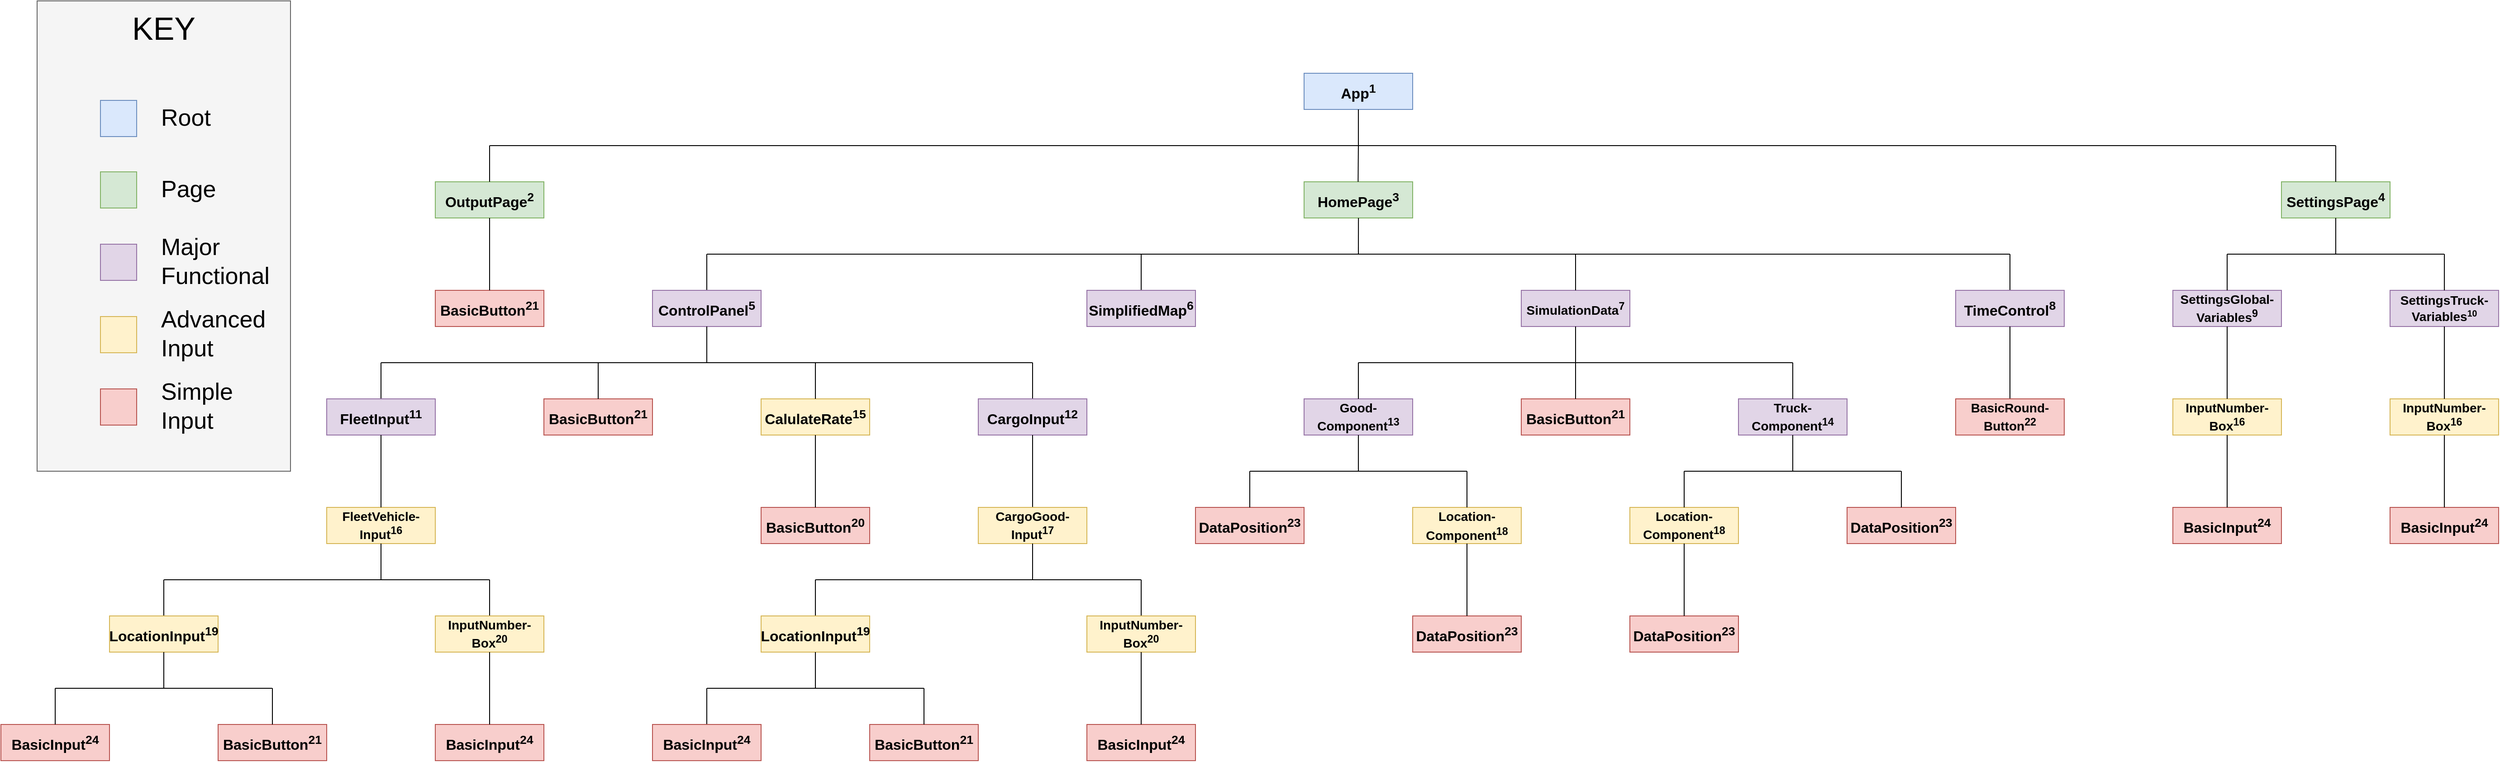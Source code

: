 <mxfile version="13.2.3" type="google"><diagram id="w4HB1XUP05Uyyr4rxIKd" name="Page-1"><mxGraphModel dx="4544" dy="2554" grid="1" gridSize="10" guides="1" tooltips="1" connect="1" arrows="1" fold="1" page="1" pageScale="1" pageWidth="850" pageHeight="1100" math="0" shadow="0"><root><mxCell id="0"/><mxCell id="1" parent="0"/><mxCell id="AlFfOb7Ui7gDCUwMWGDN-8" value="&lt;b&gt;&lt;font style=&quot;font-size: 16px&quot;&gt;App&lt;sup&gt;1&lt;/sup&gt;&lt;/font&gt;&lt;/b&gt;" style="rounded=0;whiteSpace=wrap;html=1;fillColor=#dae8fc;strokeColor=#6c8ebf;" parent="1" vertex="1"><mxGeometry x="360" width="120" height="40" as="geometry"/></mxCell><mxCell id="AlFfOb7Ui7gDCUwMWGDN-9" value="" style="endArrow=none;html=1;" parent="1" edge="1"><mxGeometry width="50" height="50" relative="1" as="geometry"><mxPoint x="420" y="80" as="sourcePoint"/><mxPoint x="420" y="40" as="targetPoint"/></mxGeometry></mxCell><mxCell id="AlFfOb7Ui7gDCUwMWGDN-10" value="&lt;b&gt;&lt;font style=&quot;font-size: 16px&quot;&gt;HomePage&lt;sup&gt;3&lt;/sup&gt;&lt;/font&gt;&lt;/b&gt;" style="rounded=0;whiteSpace=wrap;html=1;fillColor=#d5e8d4;strokeColor=#82b366;" parent="1" vertex="1"><mxGeometry x="360" y="120" width="120" height="40" as="geometry"/></mxCell><mxCell id="AlFfOb7Ui7gDCUwMWGDN-11" value="&lt;b&gt;&lt;font style=&quot;font-size: 16px&quot;&gt;OutputPage&lt;sup&gt;2&lt;/sup&gt;&lt;/font&gt;&lt;/b&gt;" style="rounded=0;whiteSpace=wrap;html=1;fillColor=#d5e8d4;strokeColor=#82b366;" parent="1" vertex="1"><mxGeometry x="-600" y="120" width="120" height="40" as="geometry"/></mxCell><mxCell id="AlFfOb7Ui7gDCUwMWGDN-12" value="&lt;b&gt;&lt;font style=&quot;font-size: 16px&quot;&gt;SettingsPage&lt;sup&gt;4&lt;/sup&gt;&lt;/font&gt;&lt;/b&gt;" style="rounded=0;whiteSpace=wrap;html=1;fillColor=#d5e8d4;strokeColor=#82b366;" parent="1" vertex="1"><mxGeometry x="1440" y="120" width="120" height="40" as="geometry"/></mxCell><mxCell id="AlFfOb7Ui7gDCUwMWGDN-13" value="" style="endArrow=none;html=1;" parent="1" edge="1"><mxGeometry width="50" height="50" relative="1" as="geometry"><mxPoint x="-540" y="80" as="sourcePoint"/><mxPoint x="1500" y="80" as="targetPoint"/></mxGeometry></mxCell><mxCell id="AlFfOb7Ui7gDCUwMWGDN-14" value="" style="endArrow=none;html=1;" parent="1" edge="1"><mxGeometry width="50" height="50" relative="1" as="geometry"><mxPoint x="419.71" y="120" as="sourcePoint"/><mxPoint x="420" y="80" as="targetPoint"/></mxGeometry></mxCell><mxCell id="AlFfOb7Ui7gDCUwMWGDN-15" value="" style="endArrow=none;html=1;entryX=0.5;entryY=0;entryDx=0;entryDy=0;" parent="1" target="AlFfOb7Ui7gDCUwMWGDN-12" edge="1"><mxGeometry width="50" height="50" relative="1" as="geometry"><mxPoint x="1500" y="80" as="sourcePoint"/><mxPoint x="659.71" y="80" as="targetPoint"/></mxGeometry></mxCell><mxCell id="AlFfOb7Ui7gDCUwMWGDN-16" value="" style="endArrow=none;html=1;exitX=0.5;exitY=0;exitDx=0;exitDy=0;" parent="1" source="AlFfOb7Ui7gDCUwMWGDN-11" edge="1"><mxGeometry width="50" height="50" relative="1" as="geometry"><mxPoint x="179.71" y="120" as="sourcePoint"/><mxPoint x="-540" y="80" as="targetPoint"/></mxGeometry></mxCell><mxCell id="AlFfOb7Ui7gDCUwMWGDN-17" value="" style="endArrow=none;html=1;" parent="1" edge="1"><mxGeometry width="50" height="50" relative="1" as="geometry"><mxPoint x="420" y="200" as="sourcePoint"/><mxPoint x="420.09" y="160" as="targetPoint"/></mxGeometry></mxCell><mxCell id="AlFfOb7Ui7gDCUwMWGDN-18" value="" style="endArrow=none;html=1;" parent="1" edge="1"><mxGeometry width="50" height="50" relative="1" as="geometry"><mxPoint x="-300" y="200" as="sourcePoint"/><mxPoint x="1140" y="200" as="targetPoint"/></mxGeometry></mxCell><mxCell id="AlFfOb7Ui7gDCUwMWGDN-19" value="" style="endArrow=none;html=1;exitX=0.5;exitY=0;exitDx=0;exitDy=0;" parent="1" source="AlFfOb7Ui7gDCUwMWGDN-20" edge="1"><mxGeometry width="50" height="50" relative="1" as="geometry"><mxPoint x="419.8" y="240" as="sourcePoint"/><mxPoint x="-300" y="200" as="targetPoint"/></mxGeometry></mxCell><mxCell id="AlFfOb7Ui7gDCUwMWGDN-20" value="&lt;b&gt;&lt;font style=&quot;font-size: 16px&quot;&gt;ControlPanel&lt;sup&gt;5&lt;/sup&gt;&lt;/font&gt;&lt;/b&gt;" style="rounded=0;whiteSpace=wrap;html=1;fillColor=#e1d5e7;strokeColor=#9673a6;" parent="1" vertex="1"><mxGeometry x="-360" y="240" width="120" height="40" as="geometry"/></mxCell><mxCell id="AlFfOb7Ui7gDCUwMWGDN-21" value="" style="endArrow=none;html=1;exitX=0.5;exitY=0;exitDx=0;exitDy=0;" parent="1" source="AlFfOb7Ui7gDCUwMWGDN-22" edge="1"><mxGeometry width="50" height="50" relative="1" as="geometry"><mxPoint x="179.8" y="240" as="sourcePoint"/><mxPoint x="180" y="200" as="targetPoint"/></mxGeometry></mxCell><mxCell id="AlFfOb7Ui7gDCUwMWGDN-22" value="&lt;span style=&quot;font-size: 16px&quot;&gt;&lt;b&gt;SimplifiedMap&lt;sup&gt;6&lt;/sup&gt;&lt;/b&gt;&lt;/span&gt;" style="rounded=0;whiteSpace=wrap;html=1;fillColor=#e1d5e7;strokeColor=#9673a6;" parent="1" vertex="1"><mxGeometry x="120" y="240" width="120" height="40" as="geometry"/></mxCell><mxCell id="AlFfOb7Ui7gDCUwMWGDN-23" value="" style="endArrow=none;html=1;exitX=0.5;exitY=0;exitDx=0;exitDy=0;" parent="1" source="AlFfOb7Ui7gDCUwMWGDN-24" edge="1"><mxGeometry width="50" height="50" relative="1" as="geometry"><mxPoint x="659.8" y="240" as="sourcePoint"/><mxPoint x="1140" y="200" as="targetPoint"/></mxGeometry></mxCell><mxCell id="AlFfOb7Ui7gDCUwMWGDN-24" value="&lt;b&gt;&lt;font style=&quot;font-size: 16px&quot;&gt;TimeControl&lt;sup&gt;8&lt;/sup&gt;&lt;/font&gt;&lt;/b&gt;" style="rounded=0;whiteSpace=wrap;html=1;fillColor=#e1d5e7;strokeColor=#9673a6;" parent="1" vertex="1"><mxGeometry x="1080" y="240" width="120" height="40" as="geometry"/></mxCell><mxCell id="AlFfOb7Ui7gDCUwMWGDN-25" value="" style="endArrow=none;html=1;entryX=0.5;entryY=1;entryDx=0;entryDy=0;" parent="1" target="AlFfOb7Ui7gDCUwMWGDN-20" edge="1"><mxGeometry width="50" height="50" relative="1" as="geometry"><mxPoint x="-300" y="320" as="sourcePoint"/><mxPoint x="-290" y="210" as="targetPoint"/></mxGeometry></mxCell><mxCell id="AlFfOb7Ui7gDCUwMWGDN-26" value="" style="endArrow=none;html=1;" parent="1" edge="1"><mxGeometry width="50" height="50" relative="1" as="geometry"><mxPoint x="-660" y="320" as="sourcePoint"/><mxPoint x="60" y="320" as="targetPoint"/></mxGeometry></mxCell><mxCell id="AlFfOb7Ui7gDCUwMWGDN-27" value="" style="endArrow=none;html=1;exitX=0.5;exitY=0;exitDx=0;exitDy=0;" parent="1" source="AlFfOb7Ui7gDCUwMWGDN-28" edge="1"><mxGeometry width="50" height="50" relative="1" as="geometry"><mxPoint x="-180" y="360" as="sourcePoint"/><mxPoint x="60" y="320" as="targetPoint"/></mxGeometry></mxCell><mxCell id="AlFfOb7Ui7gDCUwMWGDN-28" value="&lt;b&gt;&lt;font style=&quot;font-size: 16px&quot;&gt;CargoInput&lt;sup&gt;12&lt;/sup&gt;&lt;/font&gt;&lt;/b&gt;" style="rounded=0;whiteSpace=wrap;html=1;fillColor=#e1d5e7;strokeColor=#9673a6;" parent="1" vertex="1"><mxGeometry y="360" width="120" height="40" as="geometry"/></mxCell><mxCell id="AlFfOb7Ui7gDCUwMWGDN-29" value="" style="endArrow=none;html=1;exitX=0.5;exitY=0;exitDx=0;exitDy=0;" parent="1" source="AlFfOb7Ui7gDCUwMWGDN-30" edge="1"><mxGeometry width="50" height="50" relative="1" as="geometry"><mxPoint x="-400" y="360" as="sourcePoint"/><mxPoint x="-660" y="320" as="targetPoint"/></mxGeometry></mxCell><mxCell id="AlFfOb7Ui7gDCUwMWGDN-30" value="&lt;b&gt;&lt;font style=&quot;font-size: 16px&quot;&gt;FleetInput&lt;sup&gt;11&lt;/sup&gt;&lt;/font&gt;&lt;/b&gt;" style="rounded=0;whiteSpace=wrap;html=1;fillColor=#e1d5e7;strokeColor=#9673a6;" parent="1" vertex="1"><mxGeometry x="-720" y="360" width="120" height="40" as="geometry"/></mxCell><mxCell id="AlFfOb7Ui7gDCUwMWGDN-31" value="&lt;b&gt;&lt;font style=&quot;font-size: 16px&quot;&gt;BasicButton&lt;sup&gt;21&lt;/sup&gt;&lt;/font&gt;&lt;/b&gt;" style="rounded=0;whiteSpace=wrap;html=1;fillColor=#f8cecc;strokeColor=#b85450;" parent="1" vertex="1"><mxGeometry x="-480" y="360" width="120" height="40" as="geometry"/></mxCell><mxCell id="AlFfOb7Ui7gDCUwMWGDN-32" value="&lt;b&gt;&lt;font style=&quot;font-size: 16px&quot;&gt;CalulateRate&lt;sup&gt;15&lt;/sup&gt;&lt;/font&gt;&lt;/b&gt;" style="rounded=0;whiteSpace=wrap;html=1;fillColor=#fff2cc;strokeColor=#d6b656;" parent="1" vertex="1"><mxGeometry x="-240" y="360" width="120" height="40" as="geometry"/></mxCell><mxCell id="AlFfOb7Ui7gDCUwMWGDN-33" value="" style="endArrow=none;html=1;exitX=0.5;exitY=0;exitDx=0;exitDy=0;" parent="1" source="AlFfOb7Ui7gDCUwMWGDN-31" edge="1"><mxGeometry width="50" height="50" relative="1" as="geometry"><mxPoint x="-410" y="370" as="sourcePoint"/><mxPoint x="-420" y="320" as="targetPoint"/></mxGeometry></mxCell><mxCell id="AlFfOb7Ui7gDCUwMWGDN-34" value="" style="endArrow=none;html=1;entryX=0.5;entryY=0;entryDx=0;entryDy=0;" parent="1" target="AlFfOb7Ui7gDCUwMWGDN-32" edge="1"><mxGeometry width="50" height="50" relative="1" as="geometry"><mxPoint x="-180" y="320" as="sourcePoint"/><mxPoint x="-170" y="330" as="targetPoint"/></mxGeometry></mxCell><mxCell id="AlFfOb7Ui7gDCUwMWGDN-36" value="&lt;b&gt;&lt;font style=&quot;font-size: 14px&quot;&gt;FleetVehicle-Input&lt;sup&gt;16&lt;/sup&gt;&lt;/font&gt;&lt;/b&gt;" style="rounded=0;whiteSpace=wrap;html=1;fillColor=#fff2cc;strokeColor=#d6b656;" parent="1" vertex="1"><mxGeometry x="-720" y="480" width="120" height="40" as="geometry"/></mxCell><mxCell id="AlFfOb7Ui7gDCUwMWGDN-37" value="" style="endArrow=none;html=1;entryX=0.5;entryY=1;entryDx=0;entryDy=0;exitX=0.5;exitY=0;exitDx=0;exitDy=0;" parent="1" source="AlFfOb7Ui7gDCUwMWGDN-36" target="AlFfOb7Ui7gDCUwMWGDN-30" edge="1"><mxGeometry width="50" height="50" relative="1" as="geometry"><mxPoint x="-420" y="480" as="sourcePoint"/><mxPoint x="-290" y="330.0" as="targetPoint"/></mxGeometry></mxCell><mxCell id="AlFfOb7Ui7gDCUwMWGDN-38" value="" style="endArrow=none;html=1;entryX=0.5;entryY=1;entryDx=0;entryDy=0;" parent="1" target="AlFfOb7Ui7gDCUwMWGDN-36" edge="1"><mxGeometry width="50" height="50" relative="1" as="geometry"><mxPoint x="-660" y="560" as="sourcePoint"/><mxPoint x="-530" y="410.0" as="targetPoint"/></mxGeometry></mxCell><mxCell id="AlFfOb7Ui7gDCUwMWGDN-39" value="" style="endArrow=none;html=1;" parent="1" edge="1"><mxGeometry width="50" height="50" relative="1" as="geometry"><mxPoint x="-540" y="560" as="sourcePoint"/><mxPoint x="-900" y="560" as="targetPoint"/></mxGeometry></mxCell><mxCell id="AlFfOb7Ui7gDCUwMWGDN-40" value="&lt;b&gt;&lt;font style=&quot;font-size: 16px&quot;&gt;BasicInput&lt;sup&gt;24&lt;/sup&gt;&lt;/font&gt;&lt;/b&gt;" style="rounded=0;whiteSpace=wrap;html=1;fillColor=#f8cecc;strokeColor=#b85450;" parent="1" vertex="1"><mxGeometry x="-600" y="720" width="120" height="40" as="geometry"/></mxCell><mxCell id="AlFfOb7Ui7gDCUwMWGDN-42" value="" style="endArrow=none;html=1;exitX=0.5;exitY=0;exitDx=0;exitDy=0;" parent="1" edge="1"><mxGeometry width="50" height="50" relative="1" as="geometry"><mxPoint x="-540" y="600" as="sourcePoint"/><mxPoint x="-540" y="560" as="targetPoint"/></mxGeometry></mxCell><mxCell id="AlFfOb7Ui7gDCUwMWGDN-43" value="" style="endArrow=none;html=1;exitX=0.5;exitY=0;exitDx=0;exitDy=0;" parent="1" source="AlFfOb7Ui7gDCUwMWGDN-66" edge="1"><mxGeometry width="50" height="50" relative="1" as="geometry"><mxPoint x="-780" y="600" as="sourcePoint"/><mxPoint x="-900" y="560" as="targetPoint"/></mxGeometry></mxCell><mxCell id="AlFfOb7Ui7gDCUwMWGDN-50" value="" style="endArrow=none;html=1;entryX=0.5;entryY=1;entryDx=0;entryDy=0;exitX=0.5;exitY=0;exitDx=0;exitDy=0;" parent="1" source="AlFfOb7Ui7gDCUwMWGDN-51" target="AlFfOb7Ui7gDCUwMWGDN-28" edge="1"><mxGeometry width="50" height="50" relative="1" as="geometry"><mxPoint x="-300" y="480" as="sourcePoint"/><mxPoint x="-530" y="410" as="targetPoint"/></mxGeometry></mxCell><mxCell id="AlFfOb7Ui7gDCUwMWGDN-51" value="&lt;span style=&quot;font-size: 14px&quot;&gt;&lt;b&gt;CargoGood-Input&lt;sup&gt;17&lt;/sup&gt;&lt;/b&gt;&lt;/span&gt;" style="rounded=0;whiteSpace=wrap;html=1;fillColor=#fff2cc;strokeColor=#d6b656;" parent="1" vertex="1"><mxGeometry y="480" width="120" height="40" as="geometry"/></mxCell><mxCell id="AlFfOb7Ui7gDCUwMWGDN-59" value="" style="endArrow=none;html=1;entryX=0.5;entryY=1;entryDx=0;entryDy=0;" parent="1" target="AlFfOb7Ui7gDCUwMWGDN-51" edge="1"><mxGeometry width="50" height="50" relative="1" as="geometry"><mxPoint x="60" y="560" as="sourcePoint"/><mxPoint x="-650" y="530" as="targetPoint"/></mxGeometry></mxCell><mxCell id="AlFfOb7Ui7gDCUwMWGDN-66" value="&lt;b&gt;&lt;font style=&quot;font-size: 16px&quot;&gt;LocationInput&lt;sup&gt;19&lt;/sup&gt;&lt;/font&gt;&lt;/b&gt;" style="rounded=0;whiteSpace=wrap;html=1;fillColor=#fff2cc;strokeColor=#d6b656;" parent="1" vertex="1"><mxGeometry x="-960" y="600" width="120" height="40" as="geometry"/></mxCell><mxCell id="AlFfOb7Ui7gDCUwMWGDN-67" value="" style="endArrow=none;html=1;entryX=0.5;entryY=1;entryDx=0;entryDy=0;" parent="1" target="AlFfOb7Ui7gDCUwMWGDN-66" edge="1"><mxGeometry width="50" height="50" relative="1" as="geometry"><mxPoint x="-900" y="680" as="sourcePoint"/><mxPoint x="-770" y="530" as="targetPoint"/></mxGeometry></mxCell><mxCell id="AlFfOb7Ui7gDCUwMWGDN-68" value="" style="endArrow=none;html=1;" parent="1" edge="1"><mxGeometry width="50" height="50" relative="1" as="geometry"><mxPoint x="-780" y="680" as="sourcePoint"/><mxPoint x="-1020" y="680" as="targetPoint"/></mxGeometry></mxCell><mxCell id="AlFfOb7Ui7gDCUwMWGDN-69" value="&lt;b&gt;&lt;font style=&quot;font-size: 16px&quot;&gt;BasicInput&lt;sup&gt;24&lt;/sup&gt;&lt;/font&gt;&lt;/b&gt;" style="rounded=0;whiteSpace=wrap;html=1;fillColor=#f8cecc;strokeColor=#b85450;" parent="1" vertex="1"><mxGeometry x="-1080" y="720" width="120" height="40" as="geometry"/></mxCell><mxCell id="AlFfOb7Ui7gDCUwMWGDN-70" value="&lt;b&gt;&lt;font style=&quot;font-size: 16px&quot;&gt;BasicButton&lt;sup&gt;21&lt;/sup&gt;&lt;/font&gt;&lt;/b&gt;" style="rounded=0;whiteSpace=wrap;html=1;fillColor=#f8cecc;strokeColor=#b85450;" parent="1" vertex="1"><mxGeometry x="-840" y="720" width="120" height="40" as="geometry"/></mxCell><mxCell id="AlFfOb7Ui7gDCUwMWGDN-71" value="" style="endArrow=none;html=1;exitX=0.5;exitY=0;exitDx=0;exitDy=0;" parent="1" source="AlFfOb7Ui7gDCUwMWGDN-70" edge="1"><mxGeometry width="50" height="50" relative="1" as="geometry"><mxPoint x="-650" y="690" as="sourcePoint"/><mxPoint x="-780" y="680" as="targetPoint"/></mxGeometry></mxCell><mxCell id="AlFfOb7Ui7gDCUwMWGDN-72" value="" style="endArrow=none;html=1;" parent="1" source="AlFfOb7Ui7gDCUwMWGDN-69" edge="1"><mxGeometry width="50" height="50" relative="1" as="geometry"><mxPoint x="-530" y="730" as="sourcePoint"/><mxPoint x="-1020" y="680" as="targetPoint"/></mxGeometry></mxCell><mxCell id="AlFfOb7Ui7gDCUwMWGDN-73" value="&lt;b&gt;&lt;font style=&quot;font-size: 16px&quot;&gt;BasicButton&lt;sup&gt;20&lt;/sup&gt;&lt;/font&gt;&lt;/b&gt;" style="rounded=0;whiteSpace=wrap;html=1;fillColor=#f8cecc;strokeColor=#b85450;" parent="1" vertex="1"><mxGeometry x="-240" y="480" width="120" height="40" as="geometry"/></mxCell><mxCell id="AlFfOb7Ui7gDCUwMWGDN-74" value="" style="endArrow=none;html=1;entryX=0.5;entryY=1;entryDx=0;entryDy=0;exitX=0.5;exitY=0;exitDx=0;exitDy=0;" parent="1" source="AlFfOb7Ui7gDCUwMWGDN-73" target="AlFfOb7Ui7gDCUwMWGDN-32" edge="1"><mxGeometry width="50" height="50" relative="1" as="geometry"><mxPoint x="-530" y="730" as="sourcePoint"/><mxPoint x="-530" y="650" as="targetPoint"/></mxGeometry></mxCell><mxCell id="AlFfOb7Ui7gDCUwMWGDN-75" value="" style="endArrow=none;html=1;exitX=0.5;exitY=1;exitDx=0;exitDy=0;" parent="1" source="AlFfOb7Ui7gDCUwMWGDN-24" edge="1"><mxGeometry width="50" height="50" relative="1" as="geometry"><mxPoint x="1140" y="120" as="sourcePoint"/><mxPoint x="1140" y="360" as="targetPoint"/></mxGeometry></mxCell><mxCell id="AlFfOb7Ui7gDCUwMWGDN-76" value="&lt;b&gt;&lt;font style=&quot;font-size: 14px&quot;&gt;BasicRound-Button&lt;sup&gt;22&lt;/sup&gt;&lt;/font&gt;&lt;/b&gt;" style="rounded=0;whiteSpace=wrap;html=1;fillColor=#f8cecc;strokeColor=#b85450;" parent="1" vertex="1"><mxGeometry x="1080" y="360" width="120" height="40" as="geometry"/></mxCell><mxCell id="AlFfOb7Ui7gDCUwMWGDN-77" value="" style="endArrow=none;html=1;entryX=0.5;entryY=1;entryDx=0;entryDy=0;" parent="1" target="AlFfOb7Ui7gDCUwMWGDN-12" edge="1"><mxGeometry width="50" height="50" relative="1" as="geometry"><mxPoint x="1500" y="200" as="sourcePoint"/><mxPoint x="1510" y="130" as="targetPoint"/></mxGeometry></mxCell><mxCell id="AlFfOb7Ui7gDCUwMWGDN-78" value="" style="endArrow=none;html=1;" parent="1" edge="1"><mxGeometry width="50" height="50" relative="1" as="geometry"><mxPoint x="1620" y="200" as="sourcePoint"/><mxPoint x="1380" y="200" as="targetPoint"/></mxGeometry></mxCell><mxCell id="AlFfOb7Ui7gDCUwMWGDN-79" value="&lt;b&gt;&lt;font style=&quot;font-size: 14px&quot;&gt;SettingsGlobal-Variables&lt;sup&gt;9&lt;/sup&gt;&lt;/font&gt;&lt;/b&gt;" style="rounded=0;whiteSpace=wrap;html=1;fillColor=#e1d5e7;strokeColor=#9673a6;" parent="1" vertex="1"><mxGeometry x="1320" y="240" width="120" height="40" as="geometry"/></mxCell><mxCell id="AlFfOb7Ui7gDCUwMWGDN-80" value="&lt;b&gt;&lt;font style=&quot;font-size: 14px&quot;&gt;SettingsTruck-Variables&lt;/font&gt;&lt;font style=&quot;font-size: 11.667px&quot;&gt;&lt;sup&gt;10&lt;/sup&gt;&lt;/font&gt;&lt;/b&gt;" style="rounded=0;whiteSpace=wrap;html=1;fillColor=#e1d5e7;strokeColor=#9673a6;" parent="1" vertex="1"><mxGeometry x="1560" y="240" width="120" height="40" as="geometry"/></mxCell><mxCell id="AlFfOb7Ui7gDCUwMWGDN-81" value="" style="endArrow=none;html=1;entryX=0.5;entryY=0;entryDx=0;entryDy=0;" parent="1" target="AlFfOb7Ui7gDCUwMWGDN-79" edge="1"><mxGeometry width="50" height="50" relative="1" as="geometry"><mxPoint x="1380" y="200" as="sourcePoint"/><mxPoint x="1510" y="130" as="targetPoint"/></mxGeometry></mxCell><mxCell id="AlFfOb7Ui7gDCUwMWGDN-82" value="" style="endArrow=none;html=1;entryX=0.5;entryY=0;entryDx=0;entryDy=0;" parent="1" target="AlFfOb7Ui7gDCUwMWGDN-80" edge="1"><mxGeometry width="50" height="50" relative="1" as="geometry"><mxPoint x="1620" y="200" as="sourcePoint"/><mxPoint x="1390" y="250" as="targetPoint"/></mxGeometry></mxCell><mxCell id="AlFfOb7Ui7gDCUwMWGDN-83" value="&lt;b&gt;&lt;font style=&quot;font-size: 14px&quot;&gt;InputNumber-Box&lt;sup&gt;16&lt;/sup&gt;&lt;/font&gt;&lt;/b&gt;" style="rounded=0;whiteSpace=wrap;html=1;fillColor=#fff2cc;strokeColor=#d6b656;" parent="1" vertex="1"><mxGeometry x="1320" y="360" width="120" height="40" as="geometry"/></mxCell><mxCell id="AlFfOb7Ui7gDCUwMWGDN-84" value="&lt;b&gt;&lt;font style=&quot;font-size: 16px&quot;&gt;BasicInput&lt;sup&gt;24&lt;/sup&gt;&lt;/font&gt;&lt;/b&gt;" style="rounded=0;whiteSpace=wrap;html=1;fillColor=#f8cecc;strokeColor=#b85450;" parent="1" vertex="1"><mxGeometry x="1320" y="480" width="120" height="40" as="geometry"/></mxCell><mxCell id="AlFfOb7Ui7gDCUwMWGDN-85" value="" style="endArrow=none;html=1;entryX=0.5;entryY=1;entryDx=0;entryDy=0;" parent="1" source="AlFfOb7Ui7gDCUwMWGDN-84" target="AlFfOb7Ui7gDCUwMWGDN-83" edge="1"><mxGeometry width="50" height="50" relative="1" as="geometry"><mxPoint x="1390" y="370" as="sourcePoint"/><mxPoint x="1390" y="330" as="targetPoint"/></mxGeometry></mxCell><mxCell id="AlFfOb7Ui7gDCUwMWGDN-86" value="" style="endArrow=none;html=1;exitX=0.5;exitY=1;exitDx=0;exitDy=0;entryX=0.5;entryY=0;entryDx=0;entryDy=0;" parent="1" source="AlFfOb7Ui7gDCUwMWGDN-79" target="AlFfOb7Ui7gDCUwMWGDN-83" edge="1"><mxGeometry width="50" height="50" relative="1" as="geometry"><mxPoint x="1150" y="290" as="sourcePoint"/><mxPoint x="1150" y="370" as="targetPoint"/></mxGeometry></mxCell><mxCell id="AlFfOb7Ui7gDCUwMWGDN-87" value="&lt;b&gt;&lt;font style=&quot;font-size: 14px&quot;&gt;InputNumber-Box&lt;sup&gt;16&lt;/sup&gt;&lt;/font&gt;&lt;/b&gt;" style="rounded=0;whiteSpace=wrap;html=1;fillColor=#fff2cc;strokeColor=#d6b656;" parent="1" vertex="1"><mxGeometry x="1560" y="360" width="120" height="40" as="geometry"/></mxCell><mxCell id="AlFfOb7Ui7gDCUwMWGDN-88" value="&lt;b&gt;&lt;font style=&quot;font-size: 16px&quot;&gt;BasicInput&lt;sup&gt;24&lt;/sup&gt;&lt;/font&gt;&lt;/b&gt;" style="rounded=0;whiteSpace=wrap;html=1;fillColor=#f8cecc;strokeColor=#b85450;" parent="1" vertex="1"><mxGeometry x="1560" y="480" width="120" height="40" as="geometry"/></mxCell><mxCell id="AlFfOb7Ui7gDCUwMWGDN-89" value="" style="endArrow=none;html=1;entryX=0.5;entryY=1;entryDx=0;entryDy=0;" parent="1" source="AlFfOb7Ui7gDCUwMWGDN-88" target="AlFfOb7Ui7gDCUwMWGDN-87" edge="1"><mxGeometry width="50" height="50" relative="1" as="geometry"><mxPoint x="1630" y="370" as="sourcePoint"/><mxPoint x="1630" y="330" as="targetPoint"/></mxGeometry></mxCell><mxCell id="AlFfOb7Ui7gDCUwMWGDN-90" value="" style="endArrow=none;html=1;exitX=0.5;exitY=1;exitDx=0;exitDy=0;entryX=0.5;entryY=0;entryDx=0;entryDy=0;" parent="1" target="AlFfOb7Ui7gDCUwMWGDN-87" edge="1"><mxGeometry width="50" height="50" relative="1" as="geometry"><mxPoint x="1620" y="280" as="sourcePoint"/><mxPoint x="1390" y="370" as="targetPoint"/></mxGeometry></mxCell><mxCell id="AlFfOb7Ui7gDCUwMWGDN-91" value="&lt;b&gt;&lt;font style=&quot;font-size: 16px&quot;&gt;BasicButton&lt;sup&gt;21&lt;/sup&gt;&lt;/font&gt;&lt;/b&gt;" style="rounded=0;whiteSpace=wrap;html=1;fillColor=#f8cecc;strokeColor=#b85450;" parent="1" vertex="1"><mxGeometry x="-600" y="240" width="120" height="40" as="geometry"/></mxCell><mxCell id="AlFfOb7Ui7gDCUwMWGDN-92" value="" style="endArrow=none;html=1;entryX=0.5;entryY=1;entryDx=0;entryDy=0;exitX=0.5;exitY=0;exitDx=0;exitDy=0;" parent="1" source="AlFfOb7Ui7gDCUwMWGDN-91" target="AlFfOb7Ui7gDCUwMWGDN-11" edge="1"><mxGeometry width="50" height="50" relative="1" as="geometry"><mxPoint x="190" y="490" as="sourcePoint"/><mxPoint x="190" y="410" as="targetPoint"/></mxGeometry></mxCell><mxCell id="2oyGIZi4xhoOI1p_5vT--1" value="&lt;b&gt;&lt;font style=&quot;font-size: 14px&quot;&gt;InputNumber-Box&lt;sup&gt;20&lt;/sup&gt;&lt;/font&gt;&lt;/b&gt;" style="rounded=0;whiteSpace=wrap;html=1;fillColor=#fff2cc;strokeColor=#d6b656;" parent="1" vertex="1"><mxGeometry x="-600" y="600" width="120" height="40" as="geometry"/></mxCell><mxCell id="2oyGIZi4xhoOI1p_5vT--2" value="" style="endArrow=none;html=1;entryX=0.5;entryY=1;entryDx=0;entryDy=0;exitX=0.5;exitY=0;exitDx=0;exitDy=0;" parent="1" source="AlFfOb7Ui7gDCUwMWGDN-40" target="2oyGIZi4xhoOI1p_5vT--1" edge="1"><mxGeometry width="50" height="50" relative="1" as="geometry"><mxPoint x="190" y="730" as="sourcePoint"/><mxPoint x="190" y="650" as="targetPoint"/></mxGeometry></mxCell><mxCell id="2oyGIZi4xhoOI1p_5vT--3" value="" style="endArrow=none;html=1;" parent="1" edge="1"><mxGeometry width="50" height="50" relative="1" as="geometry"><mxPoint x="180" y="560" as="sourcePoint"/><mxPoint x="-180" y="560" as="targetPoint"/></mxGeometry></mxCell><mxCell id="2oyGIZi4xhoOI1p_5vT--4" value="&lt;b&gt;&lt;font style=&quot;font-size: 16px&quot;&gt;BasicInput&lt;sup&gt;24&lt;/sup&gt;&lt;/font&gt;&lt;/b&gt;" style="rounded=0;whiteSpace=wrap;html=1;fillColor=#f8cecc;strokeColor=#b85450;" parent="1" vertex="1"><mxGeometry x="120" y="720" width="120" height="40" as="geometry"/></mxCell><mxCell id="2oyGIZi4xhoOI1p_5vT--5" value="" style="endArrow=none;html=1;exitX=0.5;exitY=0;exitDx=0;exitDy=0;" parent="1" edge="1"><mxGeometry width="50" height="50" relative="1" as="geometry"><mxPoint x="180" y="600" as="sourcePoint"/><mxPoint x="180" y="560" as="targetPoint"/></mxGeometry></mxCell><mxCell id="2oyGIZi4xhoOI1p_5vT--6" value="" style="endArrow=none;html=1;exitX=0.5;exitY=0;exitDx=0;exitDy=0;" parent="1" source="2oyGIZi4xhoOI1p_5vT--7" edge="1"><mxGeometry width="50" height="50" relative="1" as="geometry"><mxPoint x="-60" y="600" as="sourcePoint"/><mxPoint x="-180" y="560" as="targetPoint"/></mxGeometry></mxCell><mxCell id="2oyGIZi4xhoOI1p_5vT--7" value="&lt;b&gt;&lt;font style=&quot;font-size: 16px&quot;&gt;LocationInput&lt;sup&gt;19&lt;/sup&gt;&lt;/font&gt;&lt;/b&gt;" style="rounded=0;whiteSpace=wrap;html=1;fillColor=#fff2cc;strokeColor=#d6b656;" parent="1" vertex="1"><mxGeometry x="-240" y="600" width="120" height="40" as="geometry"/></mxCell><mxCell id="2oyGIZi4xhoOI1p_5vT--8" value="" style="endArrow=none;html=1;entryX=0.5;entryY=1;entryDx=0;entryDy=0;" parent="1" target="2oyGIZi4xhoOI1p_5vT--7" edge="1"><mxGeometry width="50" height="50" relative="1" as="geometry"><mxPoint x="-180" y="680" as="sourcePoint"/><mxPoint x="-50" y="530" as="targetPoint"/></mxGeometry></mxCell><mxCell id="2oyGIZi4xhoOI1p_5vT--9" value="" style="endArrow=none;html=1;" parent="1" edge="1"><mxGeometry width="50" height="50" relative="1" as="geometry"><mxPoint x="-60" y="680" as="sourcePoint"/><mxPoint x="-300" y="680" as="targetPoint"/></mxGeometry></mxCell><mxCell id="2oyGIZi4xhoOI1p_5vT--10" value="&lt;b&gt;&lt;font style=&quot;font-size: 16px&quot;&gt;BasicButton&lt;sup&gt;21&lt;/sup&gt;&lt;/font&gt;&lt;/b&gt;" style="rounded=0;whiteSpace=wrap;html=1;fillColor=#f8cecc;strokeColor=#b85450;" parent="1" vertex="1"><mxGeometry x="-120" y="720" width="120" height="40" as="geometry"/></mxCell><mxCell id="2oyGIZi4xhoOI1p_5vT--11" value="" style="endArrow=none;html=1;exitX=0.5;exitY=0;exitDx=0;exitDy=0;" parent="1" source="2oyGIZi4xhoOI1p_5vT--10" edge="1"><mxGeometry width="50" height="50" relative="1" as="geometry"><mxPoint x="70" y="690" as="sourcePoint"/><mxPoint x="-60" y="680" as="targetPoint"/></mxGeometry></mxCell><mxCell id="2oyGIZi4xhoOI1p_5vT--12" value="" style="endArrow=none;html=1;" parent="1" edge="1"><mxGeometry width="50" height="50" relative="1" as="geometry"><mxPoint x="-300" y="720" as="sourcePoint"/><mxPoint x="-300" y="680" as="targetPoint"/></mxGeometry></mxCell><mxCell id="2oyGIZi4xhoOI1p_5vT--13" value="&lt;b&gt;&lt;font style=&quot;font-size: 14px&quot;&gt;InputNumber-Box&lt;sup&gt;20&lt;/sup&gt;&lt;/font&gt;&lt;/b&gt;" style="rounded=0;whiteSpace=wrap;html=1;fillColor=#fff2cc;strokeColor=#d6b656;" parent="1" vertex="1"><mxGeometry x="120" y="600" width="120" height="40" as="geometry"/></mxCell><mxCell id="2oyGIZi4xhoOI1p_5vT--14" value="" style="endArrow=none;html=1;entryX=0.5;entryY=1;entryDx=0;entryDy=0;exitX=0.5;exitY=0;exitDx=0;exitDy=0;" parent="1" source="2oyGIZi4xhoOI1p_5vT--4" target="2oyGIZi4xhoOI1p_5vT--13" edge="1"><mxGeometry width="50" height="50" relative="1" as="geometry"><mxPoint x="910" y="730" as="sourcePoint"/><mxPoint x="910" y="650" as="targetPoint"/></mxGeometry></mxCell><mxCell id="2oyGIZi4xhoOI1p_5vT--15" value="&lt;b&gt;&lt;font style=&quot;font-size: 16px&quot;&gt;BasicInput&lt;sup&gt;24&lt;/sup&gt;&lt;/font&gt;&lt;/b&gt;" style="rounded=0;whiteSpace=wrap;html=1;fillColor=#f8cecc;strokeColor=#b85450;" parent="1" vertex="1"><mxGeometry x="-360" y="720" width="120" height="40" as="geometry"/></mxCell><mxCell id="2oyGIZi4xhoOI1p_5vT--16" value="&lt;span style=&quot;font-size: 14px&quot;&gt;&lt;b&gt;SimulationData&lt;sup&gt;7&lt;/sup&gt;&lt;/b&gt;&lt;/span&gt;" style="rounded=0;whiteSpace=wrap;html=1;fillColor=#e1d5e7;strokeColor=#9673a6;" parent="1" vertex="1"><mxGeometry x="600" y="240" width="120" height="40" as="geometry"/></mxCell><mxCell id="2oyGIZi4xhoOI1p_5vT--17" value="" style="endArrow=none;html=1;exitX=0.5;exitY=0;exitDx=0;exitDy=0;" parent="1" source="2oyGIZi4xhoOI1p_5vT--16" edge="1"><mxGeometry width="50" height="50" relative="1" as="geometry"><mxPoint x="190" y="250" as="sourcePoint"/><mxPoint x="660" y="200" as="targetPoint"/></mxGeometry></mxCell><mxCell id="2oyGIZi4xhoOI1p_5vT--18" value="" style="endArrow=none;html=1;" parent="1" edge="1"><mxGeometry width="50" height="50" relative="1" as="geometry"><mxPoint x="900" y="320" as="sourcePoint"/><mxPoint x="420" y="320" as="targetPoint"/></mxGeometry></mxCell><mxCell id="2oyGIZi4xhoOI1p_5vT--19" value="&lt;b&gt;&lt;font style=&quot;font-size: 16px&quot;&gt;BasicButton&lt;sup&gt;21&lt;/sup&gt;&lt;/font&gt;&lt;/b&gt;" style="rounded=0;whiteSpace=wrap;html=1;fillColor=#f8cecc;strokeColor=#b85450;" parent="1" vertex="1"><mxGeometry x="600" y="360" width="120" height="40" as="geometry"/></mxCell><mxCell id="2oyGIZi4xhoOI1p_5vT--20" value="&lt;b&gt;&lt;font style=&quot;font-size: 14px&quot;&gt;Good-Component&lt;sup&gt;13&lt;/sup&gt;&lt;/font&gt;&lt;/b&gt;" style="rounded=0;whiteSpace=wrap;html=1;fillColor=#e1d5e7;strokeColor=#9673a6;" parent="1" vertex="1"><mxGeometry x="360" y="360" width="120" height="40" as="geometry"/></mxCell><mxCell id="2oyGIZi4xhoOI1p_5vT--21" value="&lt;b&gt;&lt;font style=&quot;font-size: 14px&quot;&gt;Truck-Component&lt;sup&gt;14&lt;/sup&gt;&lt;/font&gt;&lt;/b&gt;" style="rounded=0;whiteSpace=wrap;html=1;fillColor=#e1d5e7;strokeColor=#9673a6;" parent="1" vertex="1"><mxGeometry x="840" y="360" width="120" height="40" as="geometry"/></mxCell><mxCell id="2oyGIZi4xhoOI1p_5vT--22" value="&lt;span style=&quot;font-size: 16px&quot;&gt;&lt;b&gt;DataPosition&lt;sup&gt;23&lt;/sup&gt;&lt;/b&gt;&lt;/span&gt;" style="rounded=0;whiteSpace=wrap;html=1;fillColor=#f8cecc;strokeColor=#b85450;" parent="1" vertex="1"><mxGeometry x="240" y="480" width="120" height="40" as="geometry"/></mxCell><mxCell id="2oyGIZi4xhoOI1p_5vT--23" value="&lt;span style=&quot;font-size: 16px&quot;&gt;&lt;b style=&quot;font-size: 14px&quot;&gt;Location-Component&lt;sup&gt;18&lt;/sup&gt;&lt;/b&gt;&lt;/span&gt;" style="rounded=0;whiteSpace=wrap;html=1;fillColor=#fff2cc;strokeColor=#d6b656;" parent="1" vertex="1"><mxGeometry x="480" y="480" width="120" height="40" as="geometry"/></mxCell><mxCell id="2oyGIZi4xhoOI1p_5vT--24" value="&lt;span style=&quot;font-size: 16px&quot;&gt;&lt;b&gt;DataPosition&lt;sup&gt;23&lt;/sup&gt;&lt;/b&gt;&lt;/span&gt;" style="rounded=0;whiteSpace=wrap;html=1;fillColor=#f8cecc;strokeColor=#b85450;" parent="1" vertex="1"><mxGeometry x="480" y="600" width="120" height="40" as="geometry"/></mxCell><mxCell id="2oyGIZi4xhoOI1p_5vT--25" value="&lt;b&gt;&lt;font style=&quot;font-size: 14px&quot;&gt;Location-Component&lt;sup&gt;18&lt;/sup&gt;&lt;/font&gt;&lt;/b&gt;" style="rounded=0;whiteSpace=wrap;html=1;fillColor=#fff2cc;strokeColor=#d6b656;" parent="1" vertex="1"><mxGeometry x="720" y="480" width="120" height="40" as="geometry"/></mxCell><mxCell id="2oyGIZi4xhoOI1p_5vT--26" value="&lt;span style=&quot;font-size: 16px&quot;&gt;&lt;b&gt;DataPosition&lt;sup&gt;23&lt;/sup&gt;&lt;/b&gt;&lt;/span&gt;" style="rounded=0;whiteSpace=wrap;html=1;fillColor=#f8cecc;strokeColor=#b85450;" parent="1" vertex="1"><mxGeometry x="720" y="600" width="120" height="40" as="geometry"/></mxCell><mxCell id="2oyGIZi4xhoOI1p_5vT--27" value="&lt;span style=&quot;font-size: 16px&quot;&gt;&lt;b&gt;DataPosition&lt;sup&gt;23&lt;/sup&gt;&lt;/b&gt;&lt;/span&gt;" style="rounded=0;whiteSpace=wrap;html=1;fillColor=#f8cecc;strokeColor=#b85450;" parent="1" vertex="1"><mxGeometry x="960" y="480" width="120" height="40" as="geometry"/></mxCell><mxCell id="2oyGIZi4xhoOI1p_5vT--28" value="" style="endArrow=none;html=1;entryX=0.5;entryY=0;entryDx=0;entryDy=0;" parent="1" target="2oyGIZi4xhoOI1p_5vT--20" edge="1"><mxGeometry width="50" height="50" relative="1" as="geometry"><mxPoint x="420" y="320" as="sourcePoint"/><mxPoint x="430" y="330" as="targetPoint"/></mxGeometry></mxCell><mxCell id="2oyGIZi4xhoOI1p_5vT--29" value="" style="endArrow=none;html=1;" parent="1" edge="1"><mxGeometry width="50" height="50" relative="1" as="geometry"><mxPoint x="540" y="440" as="sourcePoint"/><mxPoint x="300" y="440" as="targetPoint"/></mxGeometry></mxCell><mxCell id="2oyGIZi4xhoOI1p_5vT--30" value="" style="endArrow=none;html=1;" parent="1" edge="1"><mxGeometry width="50" height="50" relative="1" as="geometry"><mxPoint x="1020" y="440" as="sourcePoint"/><mxPoint x="780" y="440" as="targetPoint"/></mxGeometry></mxCell><mxCell id="2oyGIZi4xhoOI1p_5vT--31" value="" style="endArrow=none;html=1;" parent="1" target="2oyGIZi4xhoOI1p_5vT--23" edge="1"><mxGeometry width="50" height="50" relative="1" as="geometry"><mxPoint x="540" y="440" as="sourcePoint"/><mxPoint x="320" y="460" as="targetPoint"/></mxGeometry></mxCell><mxCell id="2oyGIZi4xhoOI1p_5vT--32" value="" style="endArrow=none;html=1;exitX=0.5;exitY=0;exitDx=0;exitDy=0;" parent="1" source="2oyGIZi4xhoOI1p_5vT--22" edge="1"><mxGeometry width="50" height="50" relative="1" as="geometry"><mxPoint x="570" y="470" as="sourcePoint"/><mxPoint x="300" y="440" as="targetPoint"/></mxGeometry></mxCell><mxCell id="2oyGIZi4xhoOI1p_5vT--33" value="" style="endArrow=none;html=1;entryX=0.5;entryY=1;entryDx=0;entryDy=0;" parent="1" target="2oyGIZi4xhoOI1p_5vT--20" edge="1"><mxGeometry width="50" height="50" relative="1" as="geometry"><mxPoint x="420" y="440" as="sourcePoint"/><mxPoint x="340" y="480" as="targetPoint"/></mxGeometry></mxCell><mxCell id="2oyGIZi4xhoOI1p_5vT--34" value="" style="endArrow=none;html=1;entryX=0.5;entryY=0;entryDx=0;entryDy=0;exitX=0.5;exitY=1;exitDx=0;exitDy=0;" parent="1" source="2oyGIZi4xhoOI1p_5vT--23" target="2oyGIZi4xhoOI1p_5vT--24" edge="1"><mxGeometry width="50" height="50" relative="1" as="geometry"><mxPoint x="590" y="490" as="sourcePoint"/><mxPoint x="350" y="490" as="targetPoint"/></mxGeometry></mxCell><mxCell id="2oyGIZi4xhoOI1p_5vT--35" value="" style="endArrow=none;html=1;exitX=0.5;exitY=0;exitDx=0;exitDy=0;entryX=0.5;entryY=1;entryDx=0;entryDy=0;" parent="1" source="2oyGIZi4xhoOI1p_5vT--26" target="2oyGIZi4xhoOI1p_5vT--25" edge="1"><mxGeometry width="50" height="50" relative="1" as="geometry"><mxPoint x="600" y="500" as="sourcePoint"/><mxPoint x="360" y="500" as="targetPoint"/></mxGeometry></mxCell><mxCell id="2oyGIZi4xhoOI1p_5vT--36" value="" style="endArrow=none;html=1;exitX=0.5;exitY=0;exitDx=0;exitDy=0;" parent="1" source="2oyGIZi4xhoOI1p_5vT--25" edge="1"><mxGeometry width="50" height="50" relative="1" as="geometry"><mxPoint x="610" y="510" as="sourcePoint"/><mxPoint x="780" y="440" as="targetPoint"/></mxGeometry></mxCell><mxCell id="2oyGIZi4xhoOI1p_5vT--37" value="" style="endArrow=none;html=1;entryX=0.5;entryY=1;entryDx=0;entryDy=0;" parent="1" target="2oyGIZi4xhoOI1p_5vT--21" edge="1"><mxGeometry width="50" height="50" relative="1" as="geometry"><mxPoint x="900" y="440" as="sourcePoint"/><mxPoint x="380" y="520" as="targetPoint"/></mxGeometry></mxCell><mxCell id="2oyGIZi4xhoOI1p_5vT--38" value="" style="endArrow=none;html=1;" parent="1" target="2oyGIZi4xhoOI1p_5vT--27" edge="1"><mxGeometry width="50" height="50" relative="1" as="geometry"><mxPoint x="1020" y="440" as="sourcePoint"/><mxPoint x="390" y="530" as="targetPoint"/></mxGeometry></mxCell><mxCell id="2oyGIZi4xhoOI1p_5vT--39" value="" style="endArrow=none;html=1;" parent="1" target="2oyGIZi4xhoOI1p_5vT--19" edge="1"><mxGeometry width="50" height="50" relative="1" as="geometry"><mxPoint x="660" y="320" as="sourcePoint"/><mxPoint x="400" y="540" as="targetPoint"/></mxGeometry></mxCell><mxCell id="2oyGIZi4xhoOI1p_5vT--40" value="" style="endArrow=none;html=1;" parent="1" target="2oyGIZi4xhoOI1p_5vT--21" edge="1"><mxGeometry width="50" height="50" relative="1" as="geometry"><mxPoint x="900" y="320" as="sourcePoint"/><mxPoint x="410" y="550" as="targetPoint"/></mxGeometry></mxCell><mxCell id="2oyGIZi4xhoOI1p_5vT--41" value="" style="endArrow=none;html=1;exitX=0.5;exitY=1;exitDx=0;exitDy=0;" parent="1" source="2oyGIZi4xhoOI1p_5vT--16" edge="1"><mxGeometry width="50" height="50" relative="1" as="geometry"><mxPoint x="660" y="560" as="sourcePoint"/><mxPoint x="660" y="320" as="targetPoint"/></mxGeometry></mxCell><mxCell id="2oyGIZi4xhoOI1p_5vT--50" value="" style="group" parent="1" vertex="1" connectable="0"><mxGeometry x="-1040" y="-80" width="280" height="600" as="geometry"/></mxCell><mxCell id="AlFfOb7Ui7gDCUwMWGDN-117" value="" style="group" parent="2oyGIZi4xhoOI1p_5vT--50" vertex="1" connectable="0"><mxGeometry width="280" height="600" as="geometry"/></mxCell><mxCell id="AlFfOb7Ui7gDCUwMWGDN-116" value="" style="rounded=0;whiteSpace=wrap;html=1;fillColor=#f5f5f5;strokeColor=#666666;fontColor=#333333;" parent="AlFfOb7Ui7gDCUwMWGDN-117" vertex="1"><mxGeometry width="280" height="520" as="geometry"/></mxCell><mxCell id="AlFfOb7Ui7gDCUwMWGDN-114" value="" style="group" parent="AlFfOb7Ui7gDCUwMWGDN-117" vertex="1" connectable="0"><mxGeometry x="70" y="110" width="105" height="359" as="geometry"/></mxCell><mxCell id="AlFfOb7Ui7gDCUwMWGDN-101" value="" style="group" parent="AlFfOb7Ui7gDCUwMWGDN-114" vertex="1" connectable="0"><mxGeometry width="105" height="40" as="geometry"/></mxCell><mxCell id="2oyGIZi4xhoOI1p_5vT--45" value="" style="group" parent="AlFfOb7Ui7gDCUwMWGDN-101" vertex="1" connectable="0"><mxGeometry width="105" height="40" as="geometry"/></mxCell><mxCell id="AlFfOb7Ui7gDCUwMWGDN-96" value="" style="rounded=0;whiteSpace=wrap;html=1;fillColor=#dae8fc;strokeColor=#6c8ebf;" parent="2oyGIZi4xhoOI1p_5vT--45" vertex="1"><mxGeometry width="40" height="40" as="geometry"/></mxCell><mxCell id="AlFfOb7Ui7gDCUwMWGDN-100" value="&lt;font style=&quot;font-size: 26px&quot;&gt;Root&lt;/font&gt;" style="text;html=1;strokeColor=none;fillColor=none;align=left;verticalAlign=middle;whiteSpace=wrap;rounded=0;" parent="2oyGIZi4xhoOI1p_5vT--45" vertex="1"><mxGeometry x="65" y="9" width="40" height="20" as="geometry"/></mxCell><mxCell id="AlFfOb7Ui7gDCUwMWGDN-102" value="" style="group" parent="AlFfOb7Ui7gDCUwMWGDN-114" vertex="1" connectable="0"><mxGeometry y="79" width="105" height="40" as="geometry"/></mxCell><mxCell id="AlFfOb7Ui7gDCUwMWGDN-103" value="" style="rounded=0;whiteSpace=wrap;html=1;fillColor=#d5e8d4;strokeColor=#82b366;" parent="AlFfOb7Ui7gDCUwMWGDN-102" vertex="1"><mxGeometry width="40" height="40" as="geometry"/></mxCell><mxCell id="AlFfOb7Ui7gDCUwMWGDN-104" value="&lt;font style=&quot;font-size: 26px&quot;&gt;Page&lt;/font&gt;" style="text;html=1;strokeColor=none;fillColor=none;align=left;verticalAlign=middle;whiteSpace=wrap;rounded=0;" parent="AlFfOb7Ui7gDCUwMWGDN-102" vertex="1"><mxGeometry x="65" y="9" width="40" height="20" as="geometry"/></mxCell><mxCell id="AlFfOb7Ui7gDCUwMWGDN-105" value="" style="group" parent="AlFfOb7Ui7gDCUwMWGDN-114" vertex="1" connectable="0"><mxGeometry y="159" width="105" height="40" as="geometry"/></mxCell><mxCell id="AlFfOb7Ui7gDCUwMWGDN-106" value="" style="rounded=0;whiteSpace=wrap;html=1;fillColor=#e1d5e7;strokeColor=#9673a6;" parent="AlFfOb7Ui7gDCUwMWGDN-105" vertex="1"><mxGeometry width="40" height="40" as="geometry"/></mxCell><mxCell id="AlFfOb7Ui7gDCUwMWGDN-107" value="&lt;font style=&quot;font-size: 26px&quot;&gt;Major Functional&lt;/font&gt;" style="text;html=1;strokeColor=none;fillColor=none;align=left;verticalAlign=middle;whiteSpace=wrap;rounded=0;" parent="AlFfOb7Ui7gDCUwMWGDN-105" vertex="1"><mxGeometry x="65" y="9" width="40" height="20" as="geometry"/></mxCell><mxCell id="AlFfOb7Ui7gDCUwMWGDN-108" value="" style="group" parent="AlFfOb7Ui7gDCUwMWGDN-114" vertex="1" connectable="0"><mxGeometry y="239" width="105" height="40" as="geometry"/></mxCell><mxCell id="AlFfOb7Ui7gDCUwMWGDN-109" value="" style="rounded=0;whiteSpace=wrap;html=1;fillColor=#fff2cc;strokeColor=#d6b656;" parent="AlFfOb7Ui7gDCUwMWGDN-108" vertex="1"><mxGeometry width="40" height="40" as="geometry"/></mxCell><mxCell id="AlFfOb7Ui7gDCUwMWGDN-110" value="&lt;font style=&quot;font-size: 26px&quot;&gt;Advanced Input&lt;/font&gt;" style="text;html=1;strokeColor=none;fillColor=none;align=left;verticalAlign=middle;whiteSpace=wrap;rounded=0;" parent="AlFfOb7Ui7gDCUwMWGDN-108" vertex="1"><mxGeometry x="65" y="9" width="40" height="20" as="geometry"/></mxCell><mxCell id="AlFfOb7Ui7gDCUwMWGDN-111" value="" style="group" parent="AlFfOb7Ui7gDCUwMWGDN-114" vertex="1" connectable="0"><mxGeometry y="319" width="105" height="40" as="geometry"/></mxCell><mxCell id="AlFfOb7Ui7gDCUwMWGDN-112" value="" style="rounded=0;whiteSpace=wrap;html=1;fillColor=#f8cecc;strokeColor=#b85450;" parent="AlFfOb7Ui7gDCUwMWGDN-111" vertex="1"><mxGeometry width="40" height="40" as="geometry"/></mxCell><mxCell id="AlFfOb7Ui7gDCUwMWGDN-113" value="&lt;font style=&quot;font-size: 26px&quot;&gt;Simple Input&lt;/font&gt;" style="text;html=1;strokeColor=none;fillColor=none;align=left;verticalAlign=middle;whiteSpace=wrap;rounded=0;" parent="AlFfOb7Ui7gDCUwMWGDN-111" vertex="1"><mxGeometry x="65" y="9" width="40" height="20" as="geometry"/></mxCell><mxCell id="AlFfOb7Ui7gDCUwMWGDN-118" value="&lt;div&gt;&lt;span style=&quot;font-size: 35px&quot;&gt;KEY&lt;/span&gt;&lt;/div&gt;" style="text;html=1;strokeColor=none;fillColor=none;align=center;verticalAlign=middle;whiteSpace=wrap;rounded=0;" parent="AlFfOb7Ui7gDCUwMWGDN-117" vertex="1"><mxGeometry y="20" width="280" height="20" as="geometry"/></mxCell></root></mxGraphModel></diagram></mxfile>